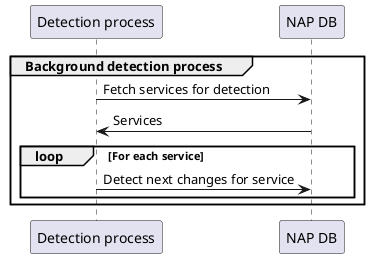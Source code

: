 @startuml

participant "Detection process" as DEP
participant "NAP DB" as DB


group Background detection process
DEP->DB: Fetch services for detection
DB->DEP: Services
loop For each service
DEP->DB: Detect next changes for service
end
end




@enduml
